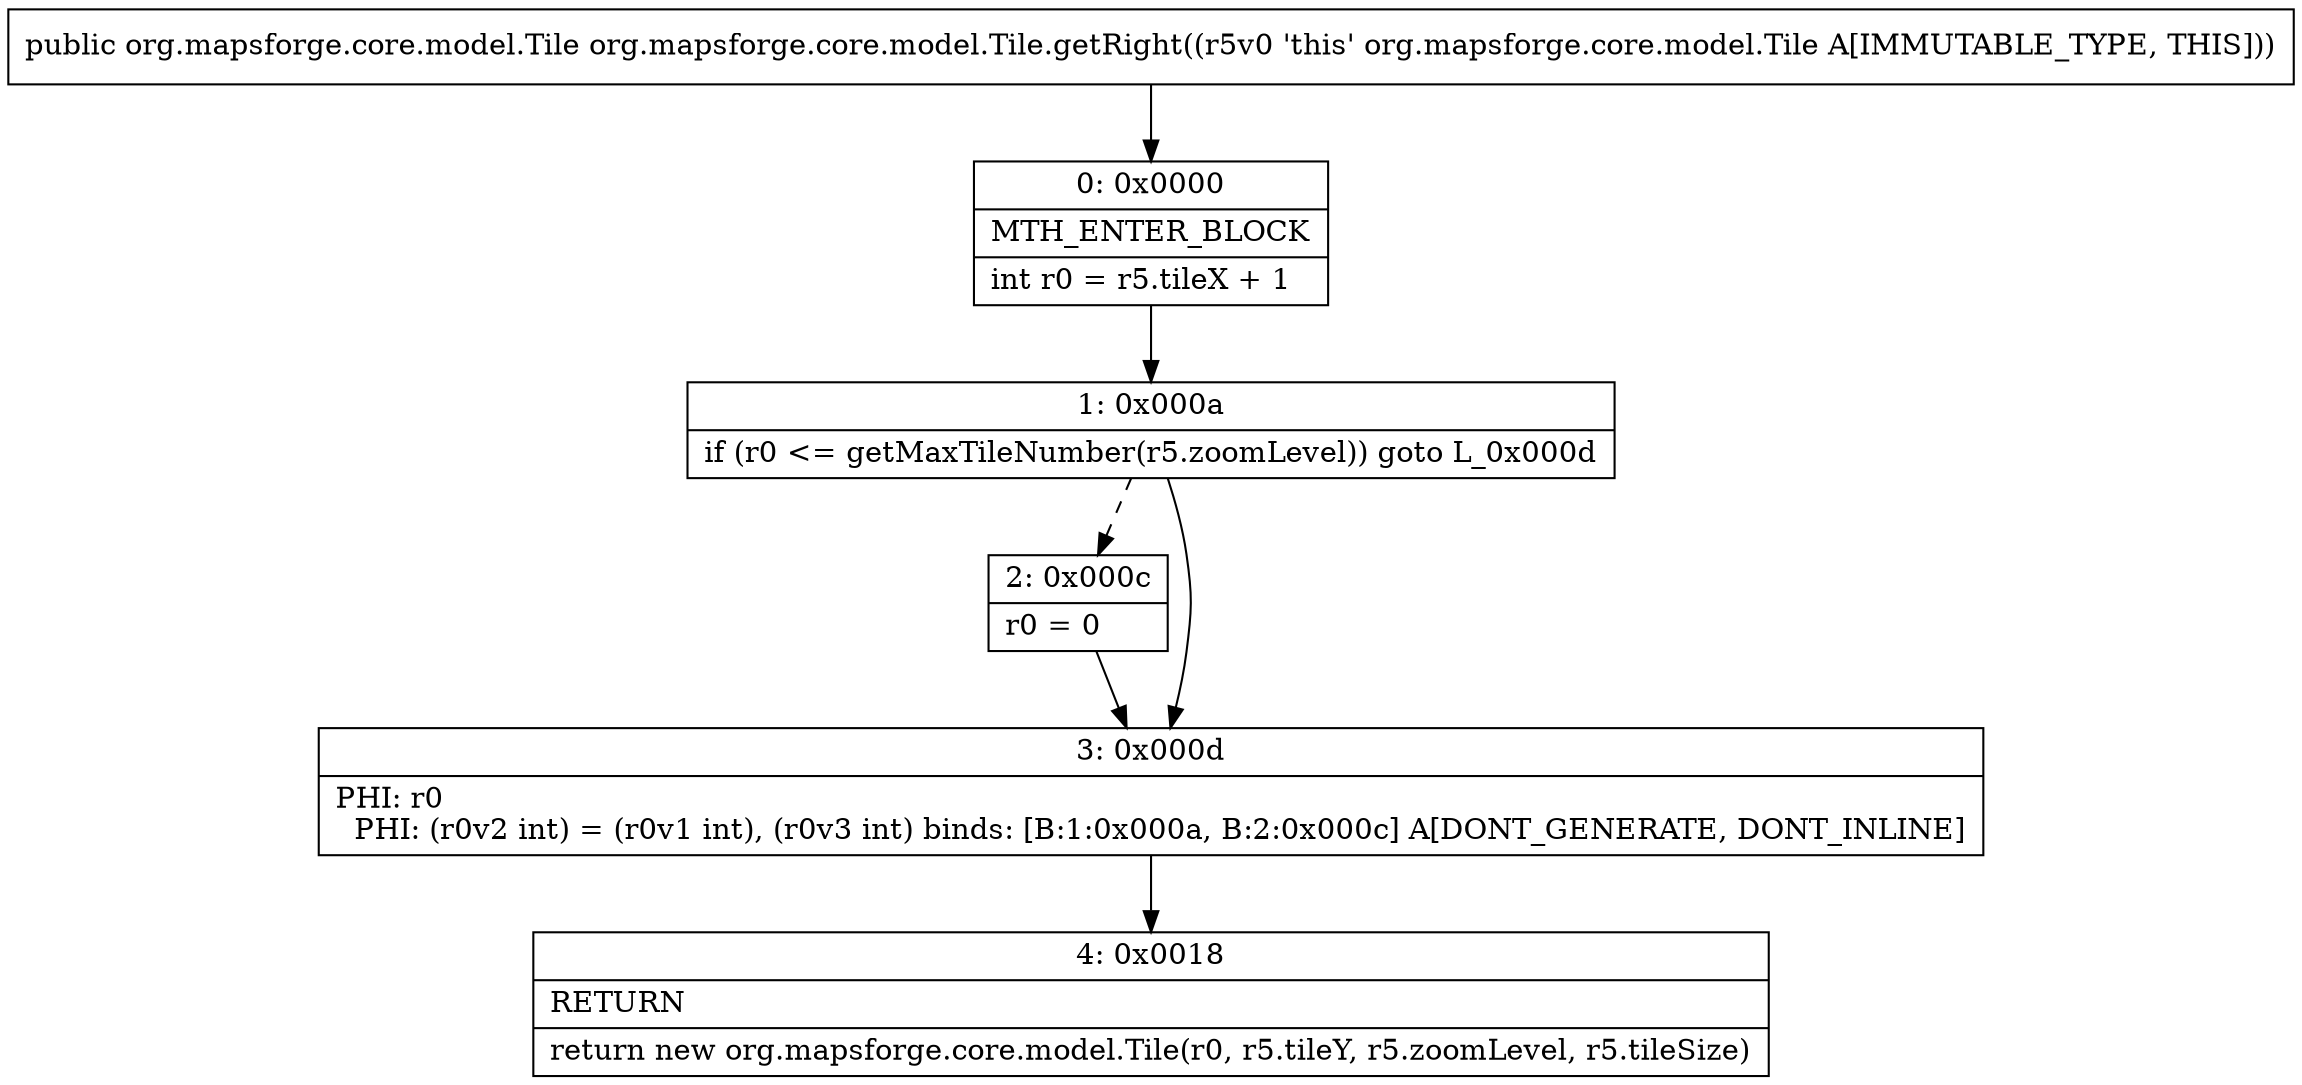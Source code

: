 digraph "CFG fororg.mapsforge.core.model.Tile.getRight()Lorg\/mapsforge\/core\/model\/Tile;" {
Node_0 [shape=record,label="{0\:\ 0x0000|MTH_ENTER_BLOCK\l|int r0 = r5.tileX + 1\l}"];
Node_1 [shape=record,label="{1\:\ 0x000a|if (r0 \<= getMaxTileNumber(r5.zoomLevel)) goto L_0x000d\l}"];
Node_2 [shape=record,label="{2\:\ 0x000c|r0 = 0\l}"];
Node_3 [shape=record,label="{3\:\ 0x000d|PHI: r0 \l  PHI: (r0v2 int) = (r0v1 int), (r0v3 int) binds: [B:1:0x000a, B:2:0x000c] A[DONT_GENERATE, DONT_INLINE]\l}"];
Node_4 [shape=record,label="{4\:\ 0x0018|RETURN\l|return new org.mapsforge.core.model.Tile(r0, r5.tileY, r5.zoomLevel, r5.tileSize)\l}"];
MethodNode[shape=record,label="{public org.mapsforge.core.model.Tile org.mapsforge.core.model.Tile.getRight((r5v0 'this' org.mapsforge.core.model.Tile A[IMMUTABLE_TYPE, THIS])) }"];
MethodNode -> Node_0;
Node_0 -> Node_1;
Node_1 -> Node_2[style=dashed];
Node_1 -> Node_3;
Node_2 -> Node_3;
Node_3 -> Node_4;
}

